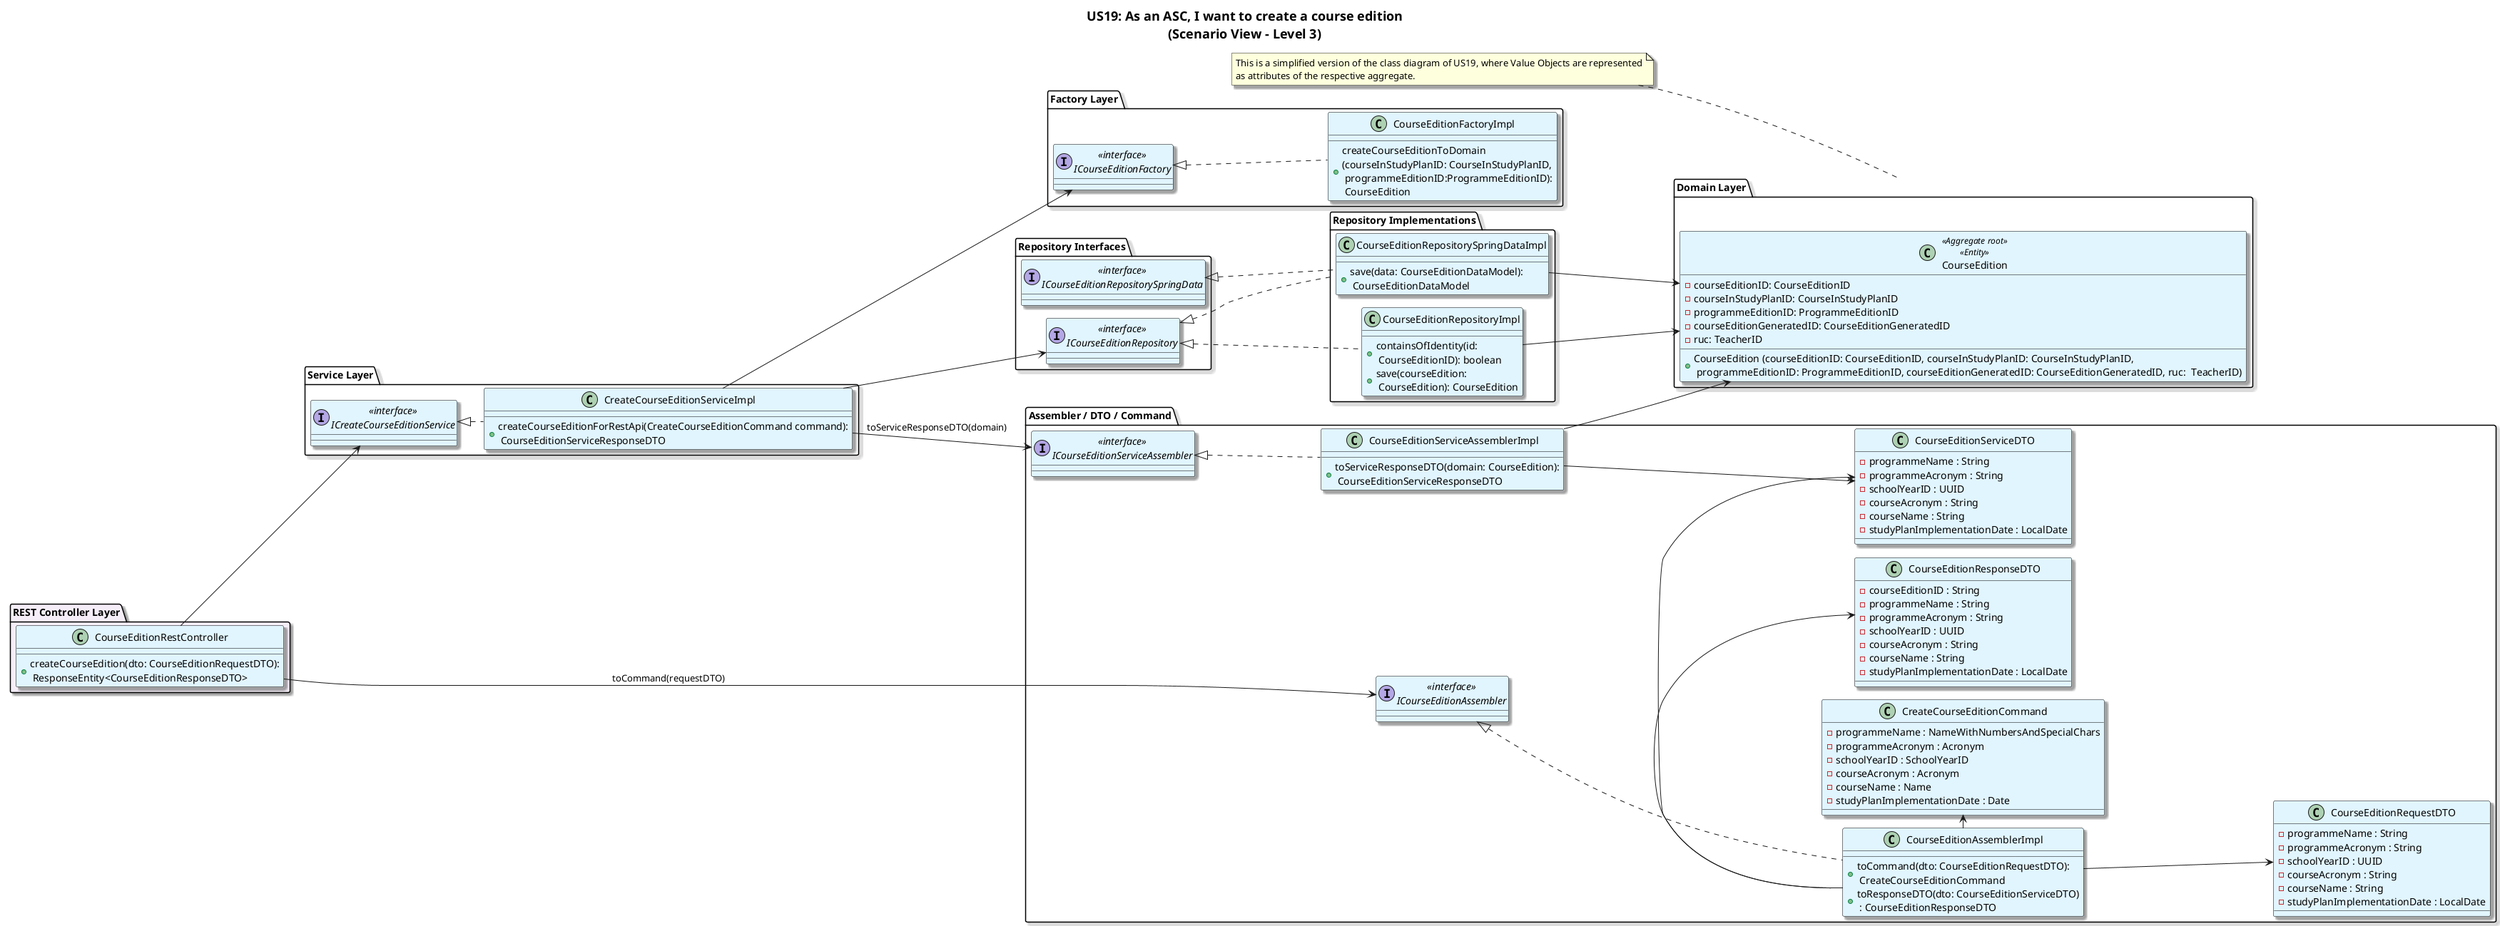@startuml
!pragma layout smetana

title: US19: As an ASC, I want to create a course edition\n(Scenario View - Level 3)


' ========== SETTINGS ==========
skinparam classBackgroundColor #E1F5FE
skinparam titleFontSize 18
skinparam linetype ortho
skinparam LegendBackgroundColor white
skinparam LegendBorderColor white
skinparam classFontSize 14
skinparam shadowing true
skinparam rectangle {
  RoundCorner 20
}
skinparam classBorderColor Black
left to right direction

package "REST Controller Layer" #F5EEF8 {
  class CourseEditionRestController {
    +createCourseEdition(dto: CourseEditionRequestDTO):\n ResponseEntity<CourseEditionResponseDTO>
    }
}

package "Service Layer" {
  interface "<<interface>>\nICreateCourseEditionService" as ICreateCourseEditionService
  class CreateCourseEditionServiceImpl {
    +createCourseEditionForRestApi(CreateCourseEditionCommand command):\n CourseEditionServiceResponseDTO
  }
}

package "Assembler / DTO / Command" {
  interface "<<interface>>\nICourseEditionAssembler" as ICourseEditionAssembler
  class CourseEditionAssemblerImpl {
+toCommand(dto: CourseEditionRequestDTO):\n CreateCourseEditionCommand
+toResponseDTO(dto: CourseEditionServiceDTO)\n : CourseEditionResponseDTO
}
  interface "<<interface>>\nICourseEditionServiceAssembler" as ICourseEditionServiceAssembler
    class CourseEditionServiceAssemblerImpl {
  +toServiceResponseDTO(domain: CourseEdition):\n CourseEditionServiceResponseDTO
  }

  class CourseEditionRequestDTO {
    - programmeName : String
    - programmeAcronym : String
    - schoolYearID : UUID
    - courseAcronym : String
    - courseName : String
    - studyPlanImplementationDate : LocalDate
  }

    class CourseEditionServiceDTO {
      - programmeName : String
      - programmeAcronym : String
      - schoolYearID : UUID
      - courseAcronym : String
      - courseName : String
      - studyPlanImplementationDate : LocalDate
    }

  class CourseEditionResponseDTO {
    - courseEditionID : String
    - programmeName : String
    - programmeAcronym : String
    - schoolYearID : UUID
    - courseAcronym : String
    - courseName : String
    - studyPlanImplementationDate : LocalDate
  }

  class CreateCourseEditionCommand {
      - programmeName : NameWithNumbersAndSpecialChars
      - programmeAcronym : Acronym
      - schoolYearID : SchoolYearID
      - courseAcronym : Acronym
      - courseName : Name
      - studyPlanImplementationDate : Date
  }
}

package "Domain Layer" {
  class CourseEdition <<Aggregate root>> <<Entity>>{
    -courseEditionID: CourseEditionID
    -courseInStudyPlanID: CourseInStudyPlanID
    -programmeEditionID: ProgrammeEditionID
    -courseEditionGeneratedID: CourseEditionGeneratedID
    -ruc: TeacherID
    +CourseEdition (courseEditionID: CourseEditionID, courseInStudyPlanID: CourseInStudyPlanID, \n programmeEditionID: ProgrammeEditionID, courseEditionGeneratedID: CourseEditionGeneratedID, ruc:  TeacherID)
  }
}

package "Factory Layer" {
  interface "<<interface>>\nICourseEditionFactory" as ICourseEditionFactory
  class CourseEditionFactoryImpl {
    +createCourseEditionToDomain\n(courseInStudyPlanID: CourseInStudyPlanID,\n programmeEditionID:ProgrammeEditionID):\n CourseEdition
  }
}


package "Repository Interfaces" {
  interface "<<interface>>\nICourseEditionRepository" as ICourseEditionRepository

'  interface "<<interface>>\nIDegreeTypeRepository" as IDegreeTypeRepository

'  interface "<<interface>>\nIProgrammeRepository" as IProgrammeRepository


 ' interface "<<interface>>\nIStudyPlanRepository" as IStudyPlanRepository

'  interface "<<interface>>\nICourseInStudyPlanRepository" as ICourseInStudyPlanRepository

'  interface "<<interface>>\nIProgrammeEditionRepository" as IProgrammeEditionRepository

  interface "<<interface>>\nICourseEditionRepositorySpringData" as ICourseEditionRepositorySpringData
  }

  package "Repository Implementations"{


  class CourseEditionRepositoryImpl {
    +containsOfIdentity(id:\n CourseEditionID): boolean
    +save(courseEdition:\n CourseEdition): CourseEdition
  }



  class CourseEditionRepositorySpringDataImpl {
    +save(data: CourseEditionDataModel):\n CourseEditionDataModel
  }
}

' Relationships
CourseEditionRestController --> ICreateCourseEditionService
ICreateCourseEditionService <|.. CreateCourseEditionServiceImpl



CourseEditionRestController --> ICourseEditionAssembler : toCommand(requestDTO)
ICourseEditionAssembler <|.. CourseEditionAssemblerImpl
ICourseEditionServiceAssembler <|.. CourseEditionServiceAssemblerImpl

CreateCourseEditionServiceImpl --> ICourseEditionFactory
ICourseEditionFactory <|.. CourseEditionFactoryImpl

CreateCourseEditionServiceImpl --> ICourseEditionServiceAssembler : toServiceResponseDTO(domain)

CreateCourseEditionServiceImpl --> ICourseEditionRepository
ICourseEditionRepository <|.. CourseEditionRepositoryImpl
ICourseEditionRepository <|.. CourseEditionRepositorySpringDataImpl




CourseEditionRepositoryImpl --> CourseEdition
CourseEditionRepositorySpringDataImpl --> CourseEdition




ICourseEditionRepositorySpringData <|.. CourseEditionRepositorySpringDataImpl


CourseEditionAssemblerImpl --> CourseEditionRequestDTO
CourseEditionServiceAssemblerImpl --> CourseEditionServiceDTO
CourseEditionServiceAssemblerImpl --> CourseEdition

CourseEditionAssemblerImpl -> CreateCourseEditionCommand
CourseEditionAssemblerImpl -> CourseEditionServiceDTO
CourseEditionAssemblerImpl -> CourseEditionResponseDTO




note left of "Domain Layer"
This is a simplified version of the class diagram of US19, where Value Objects are represented
as attributes of the respective aggregate.
end note

@enduml
